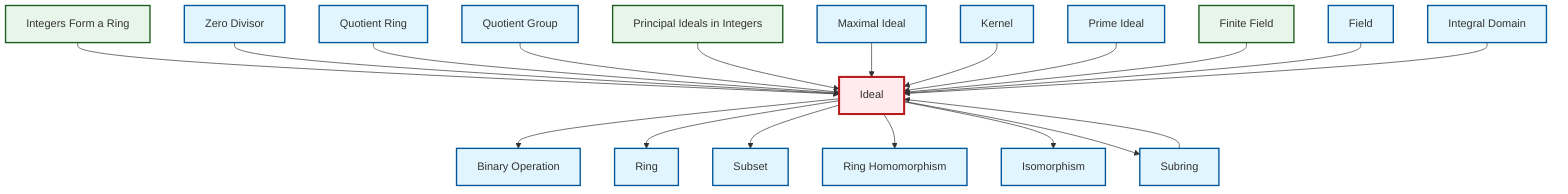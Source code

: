 graph TD
    classDef definition fill:#e1f5fe,stroke:#01579b,stroke-width:2px
    classDef theorem fill:#f3e5f5,stroke:#4a148c,stroke-width:2px
    classDef axiom fill:#fff3e0,stroke:#e65100,stroke-width:2px
    classDef example fill:#e8f5e9,stroke:#1b5e20,stroke-width:2px
    classDef current fill:#ffebee,stroke:#b71c1c,stroke-width:3px
    ex-principal-ideal["Principal Ideals in Integers"]:::example
    def-ring["Ring"]:::definition
    def-field["Field"]:::definition
    def-zero-divisor["Zero Divisor"]:::definition
    def-maximal-ideal["Maximal Ideal"]:::definition
    def-quotient-ring["Quotient Ring"]:::definition
    ex-integers-ring["Integers Form a Ring"]:::example
    def-prime-ideal["Prime Ideal"]:::definition
    def-ideal["Ideal"]:::definition
    def-subring["Subring"]:::definition
    def-subset["Subset"]:::definition
    def-binary-operation["Binary Operation"]:::definition
    def-ring-homomorphism["Ring Homomorphism"]:::definition
    def-kernel["Kernel"]:::definition
    def-quotient-group["Quotient Group"]:::definition
    ex-finite-field["Finite Field"]:::example
    def-integral-domain["Integral Domain"]:::definition
    def-isomorphism["Isomorphism"]:::definition
    ex-integers-ring --> def-ideal
    def-ideal --> def-binary-operation
    def-ideal --> def-ring
    def-zero-divisor --> def-ideal
    def-quotient-ring --> def-ideal
    def-quotient-group --> def-ideal
    ex-principal-ideal --> def-ideal
    def-ideal --> def-subset
    def-ideal --> def-ring-homomorphism
    def-maximal-ideal --> def-ideal
    def-subring --> def-ideal
    def-kernel --> def-ideal
    def-ideal --> def-isomorphism
    def-ideal --> def-subring
    def-prime-ideal --> def-ideal
    ex-finite-field --> def-ideal
    def-field --> def-ideal
    def-integral-domain --> def-ideal
    class def-ideal current